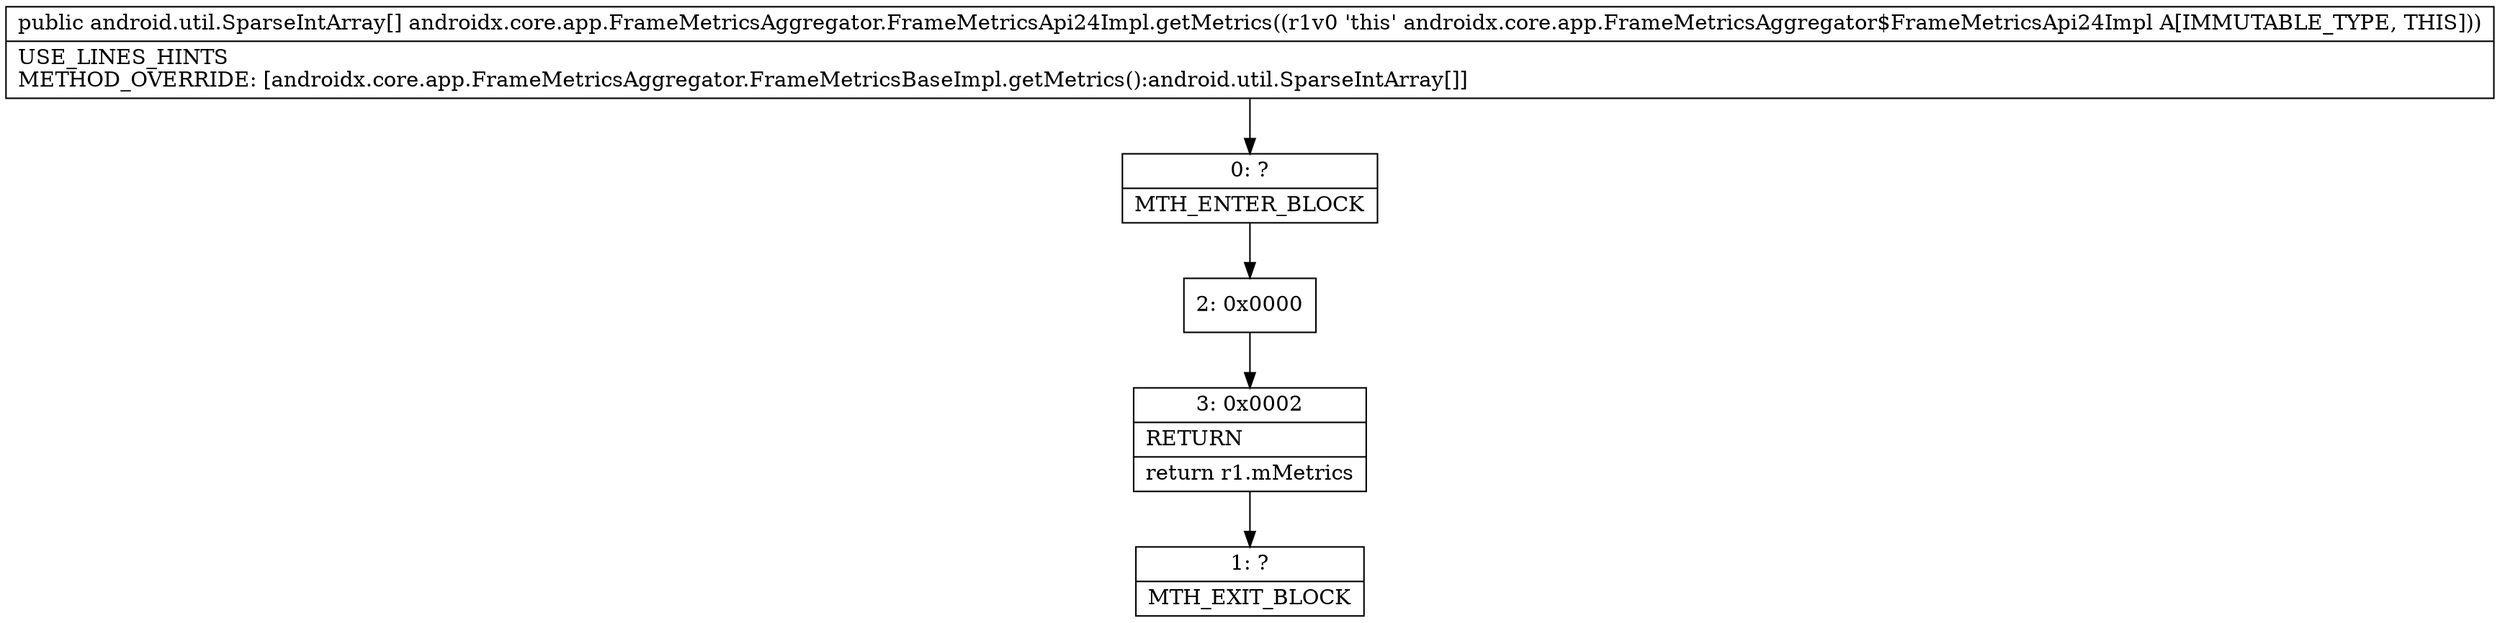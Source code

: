 digraph "CFG forandroidx.core.app.FrameMetricsAggregator.FrameMetricsApi24Impl.getMetrics()[Landroid\/util\/SparseIntArray;" {
Node_0 [shape=record,label="{0\:\ ?|MTH_ENTER_BLOCK\l}"];
Node_2 [shape=record,label="{2\:\ 0x0000}"];
Node_3 [shape=record,label="{3\:\ 0x0002|RETURN\l|return r1.mMetrics\l}"];
Node_1 [shape=record,label="{1\:\ ?|MTH_EXIT_BLOCK\l}"];
MethodNode[shape=record,label="{public android.util.SparseIntArray[] androidx.core.app.FrameMetricsAggregator.FrameMetricsApi24Impl.getMetrics((r1v0 'this' androidx.core.app.FrameMetricsAggregator$FrameMetricsApi24Impl A[IMMUTABLE_TYPE, THIS]))  | USE_LINES_HINTS\lMETHOD_OVERRIDE: [androidx.core.app.FrameMetricsAggregator.FrameMetricsBaseImpl.getMetrics():android.util.SparseIntArray[]]\l}"];
MethodNode -> Node_0;Node_0 -> Node_2;
Node_2 -> Node_3;
Node_3 -> Node_1;
}

